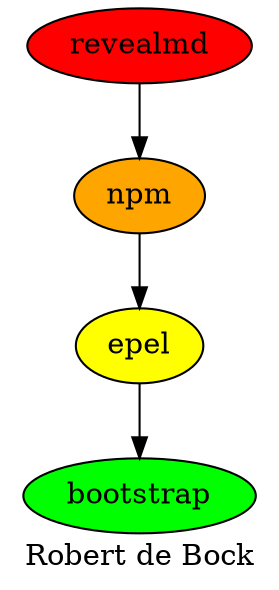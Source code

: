 digraph PhiloDilemma {
  label = "Robert de Bock" ;
  overlap=false
  {
    bootstrap [fillcolor=green style=filled]
    epel [fillcolor=yellow style=filled]
    npm [fillcolor=orange style=filled]
    revealmd [fillcolor=red style=filled]
  }
  epel -> bootstrap
  npm -> epel
  revealmd -> npm
}
